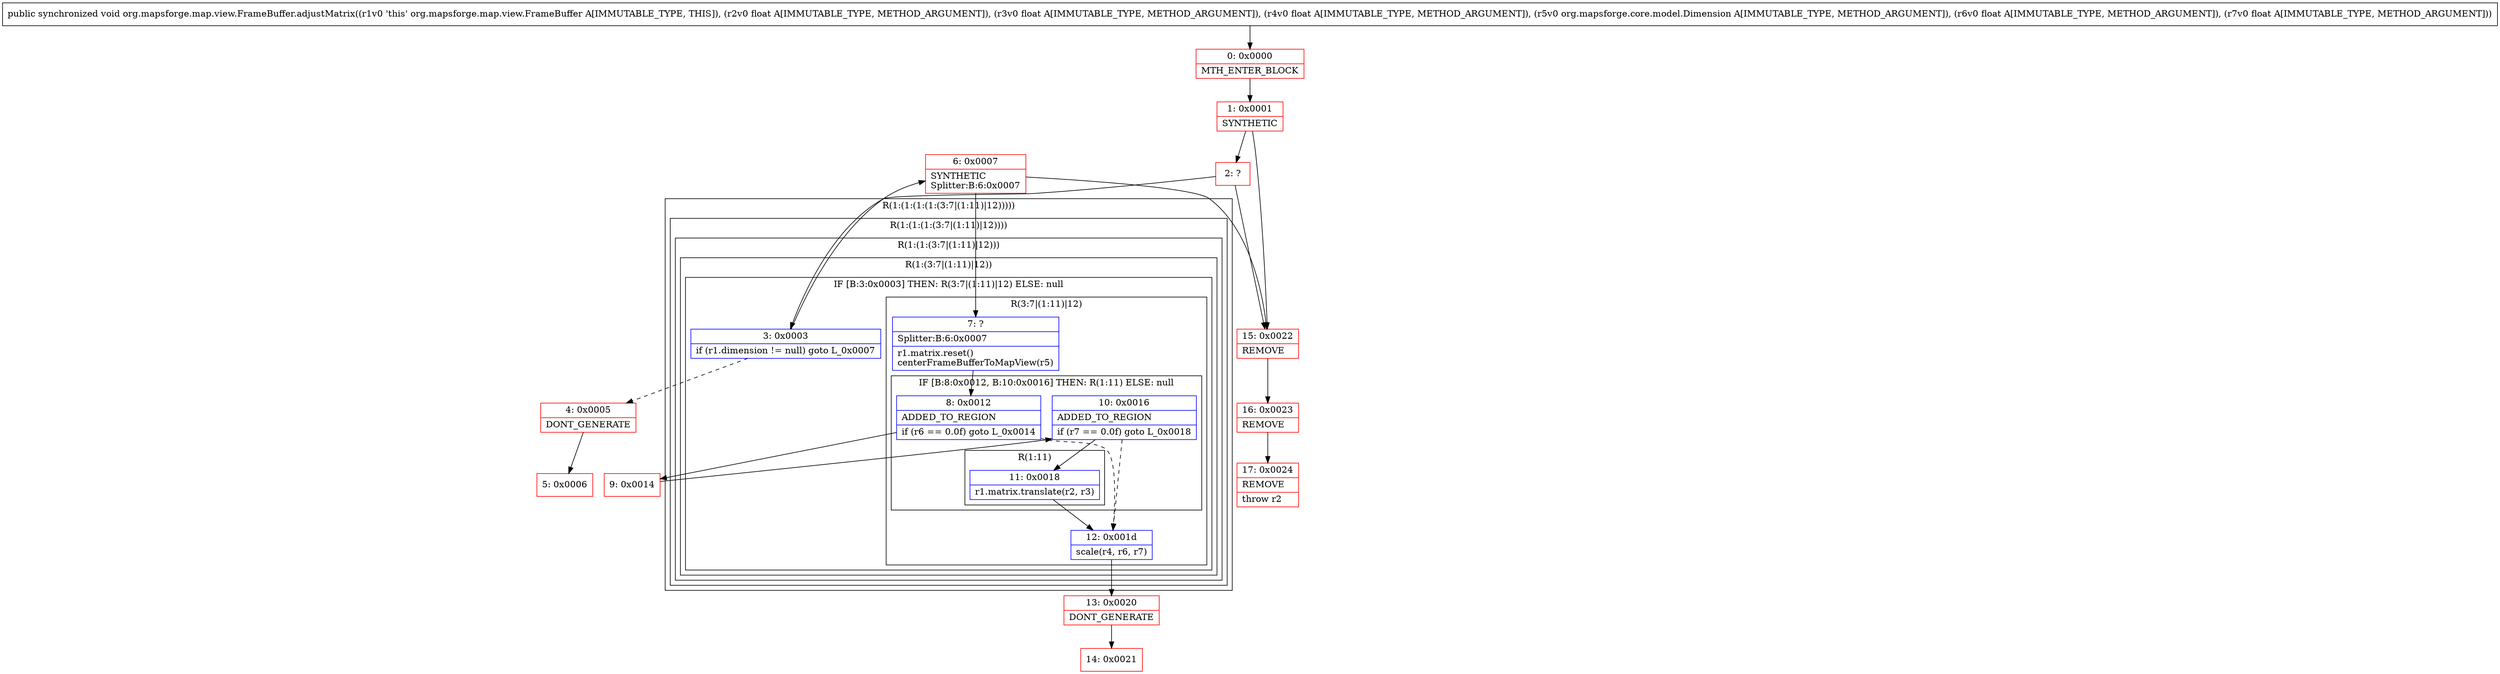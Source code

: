 digraph "CFG fororg.mapsforge.map.view.FrameBuffer.adjustMatrix(FFFLorg\/mapsforge\/core\/model\/Dimension;FF)V" {
subgraph cluster_Region_1218565952 {
label = "R(1:(1:(1:(1:(3:7|(1:11)|12)))))";
node [shape=record,color=blue];
subgraph cluster_Region_594953140 {
label = "R(1:(1:(1:(3:7|(1:11)|12))))";
node [shape=record,color=blue];
subgraph cluster_Region_415044672 {
label = "R(1:(1:(3:7|(1:11)|12)))";
node [shape=record,color=blue];
subgraph cluster_Region_1724299497 {
label = "R(1:(3:7|(1:11)|12))";
node [shape=record,color=blue];
subgraph cluster_IfRegion_547055782 {
label = "IF [B:3:0x0003] THEN: R(3:7|(1:11)|12) ELSE: null";
node [shape=record,color=blue];
Node_3 [shape=record,label="{3\:\ 0x0003|if (r1.dimension != null) goto L_0x0007\l}"];
subgraph cluster_Region_836891874 {
label = "R(3:7|(1:11)|12)";
node [shape=record,color=blue];
Node_7 [shape=record,label="{7\:\ ?|Splitter:B:6:0x0007\l|r1.matrix.reset()\lcenterFrameBufferToMapView(r5)\l}"];
subgraph cluster_IfRegion_1099884938 {
label = "IF [B:8:0x0012, B:10:0x0016] THEN: R(1:11) ELSE: null";
node [shape=record,color=blue];
Node_8 [shape=record,label="{8\:\ 0x0012|ADDED_TO_REGION\l|if (r6 == 0.0f) goto L_0x0014\l}"];
Node_10 [shape=record,label="{10\:\ 0x0016|ADDED_TO_REGION\l|if (r7 == 0.0f) goto L_0x0018\l}"];
subgraph cluster_Region_308019362 {
label = "R(1:11)";
node [shape=record,color=blue];
Node_11 [shape=record,label="{11\:\ 0x0018|r1.matrix.translate(r2, r3)\l}"];
}
}
Node_12 [shape=record,label="{12\:\ 0x001d|scale(r4, r6, r7)\l}"];
}
}
}
}
}
}
Node_0 [shape=record,color=red,label="{0\:\ 0x0000|MTH_ENTER_BLOCK\l}"];
Node_1 [shape=record,color=red,label="{1\:\ 0x0001|SYNTHETIC\l}"];
Node_2 [shape=record,color=red,label="{2\:\ ?}"];
Node_4 [shape=record,color=red,label="{4\:\ 0x0005|DONT_GENERATE\l}"];
Node_5 [shape=record,color=red,label="{5\:\ 0x0006}"];
Node_6 [shape=record,color=red,label="{6\:\ 0x0007|SYNTHETIC\lSplitter:B:6:0x0007\l}"];
Node_9 [shape=record,color=red,label="{9\:\ 0x0014}"];
Node_13 [shape=record,color=red,label="{13\:\ 0x0020|DONT_GENERATE\l}"];
Node_14 [shape=record,color=red,label="{14\:\ 0x0021}"];
Node_15 [shape=record,color=red,label="{15\:\ 0x0022|REMOVE\l}"];
Node_16 [shape=record,color=red,label="{16\:\ 0x0023|REMOVE\l}"];
Node_17 [shape=record,color=red,label="{17\:\ 0x0024|REMOVE\l|throw r2\l}"];
MethodNode[shape=record,label="{public synchronized void org.mapsforge.map.view.FrameBuffer.adjustMatrix((r1v0 'this' org.mapsforge.map.view.FrameBuffer A[IMMUTABLE_TYPE, THIS]), (r2v0 float A[IMMUTABLE_TYPE, METHOD_ARGUMENT]), (r3v0 float A[IMMUTABLE_TYPE, METHOD_ARGUMENT]), (r4v0 float A[IMMUTABLE_TYPE, METHOD_ARGUMENT]), (r5v0 org.mapsforge.core.model.Dimension A[IMMUTABLE_TYPE, METHOD_ARGUMENT]), (r6v0 float A[IMMUTABLE_TYPE, METHOD_ARGUMENT]), (r7v0 float A[IMMUTABLE_TYPE, METHOD_ARGUMENT])) }"];
MethodNode -> Node_0;
Node_3 -> Node_4[style=dashed];
Node_3 -> Node_6;
Node_7 -> Node_8;
Node_8 -> Node_9;
Node_8 -> Node_12[style=dashed];
Node_10 -> Node_11;
Node_10 -> Node_12[style=dashed];
Node_11 -> Node_12;
Node_12 -> Node_13;
Node_0 -> Node_1;
Node_1 -> Node_2;
Node_1 -> Node_15;
Node_2 -> Node_3;
Node_2 -> Node_15;
Node_4 -> Node_5;
Node_6 -> Node_7;
Node_6 -> Node_15;
Node_9 -> Node_10;
Node_13 -> Node_14;
Node_15 -> Node_16;
Node_16 -> Node_17;
}

